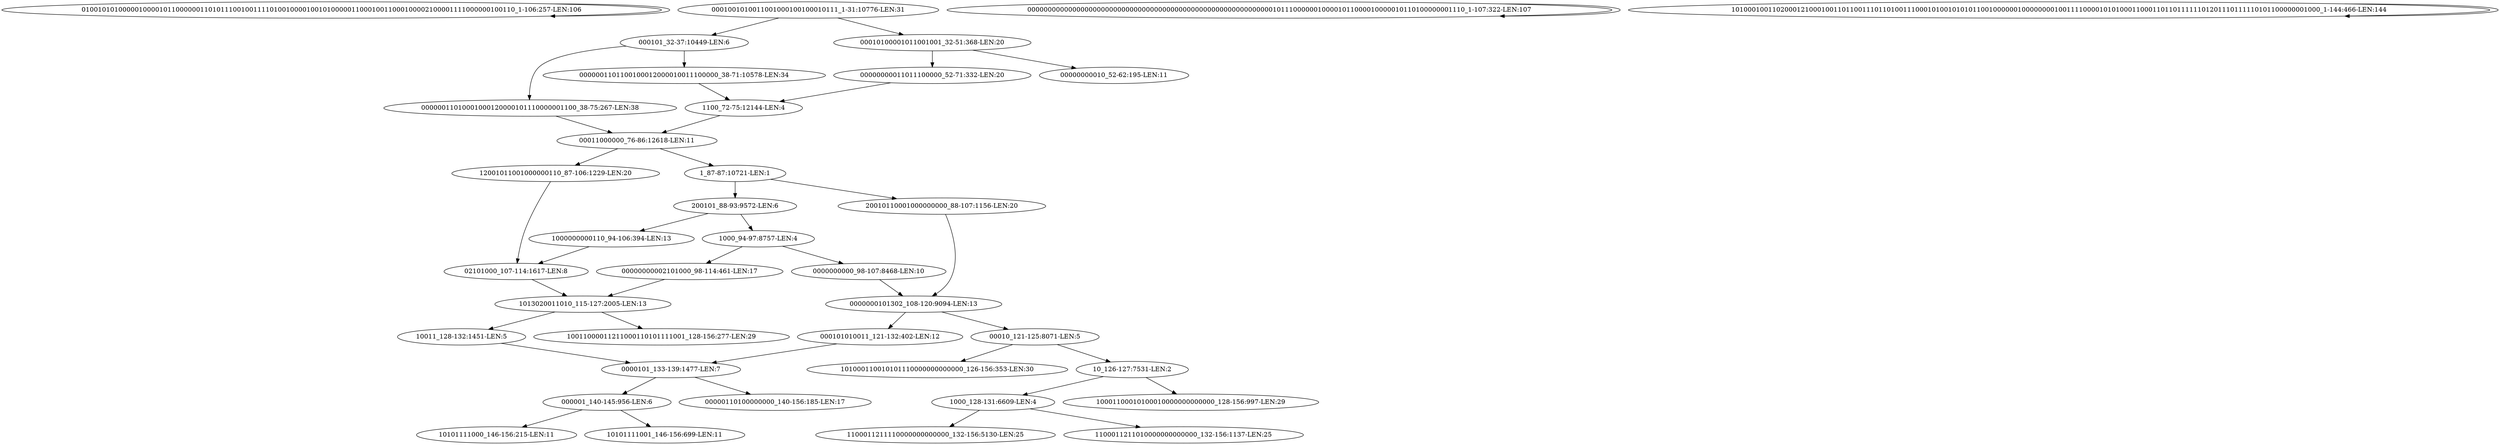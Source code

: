digraph G {
    "0100101010000010000101100000011010111001001111010010000100101000001100010011000100002100001111000000100110_1-106:257-LEN:106" -> "0100101010000010000101100000011010111001001111010010000100101000001100010011000100002100001111000000100110_1-106:257-LEN:106";
    "02101000_107-114:1617-LEN:8" -> "1013020011010_115-127:2005-LEN:13";
    "000001_140-145:956-LEN:6" -> "10101111000_146-156:215-LEN:11";
    "000001_140-145:956-LEN:6" -> "10101111001_146-156:699-LEN:11";
    "10011_128-132:1451-LEN:5" -> "0000101_133-139:1477-LEN:7";
    "000101_32-37:10449-LEN:6" -> "00000011010001000120000101110000001100_38-75:267-LEN:38";
    "000101_32-37:10449-LEN:6" -> "0000001101100100012000010011100000_38-71:10578-LEN:34";
    "1_87-87:10721-LEN:1" -> "200101_88-93:9572-LEN:6";
    "1_87-87:10721-LEN:1" -> "20010110001000000000_88-107:1156-LEN:20";
    "00010_121-125:8071-LEN:5" -> "101000110010101110000000000000_126-156:353-LEN:30";
    "00010_121-125:8071-LEN:5" -> "10_126-127:7531-LEN:2";
    "00000000011011100000_52-71:332-LEN:20" -> "1100_72-75:12144-LEN:4";
    "1000_94-97:8757-LEN:4" -> "00000000002101000_98-114:461-LEN:17";
    "1000_94-97:8757-LEN:4" -> "0000000000_98-107:8468-LEN:10";
    "20010110001000000000_88-107:1156-LEN:20" -> "0000000101302_108-120:9094-LEN:13";
    "10_126-127:7531-LEN:2" -> "1000_128-131:6609-LEN:4";
    "10_126-127:7531-LEN:2" -> "10001100010100010000000000000_128-156:997-LEN:29";
    "00000000000000000000000000000000000000000000000000000000000010111000000100001011000010000010110100000001110_1-107:322-LEN:107" -> "00000000000000000000000000000000000000000000000000000000000010111000000100001011000010000010110100000001110_1-107:322-LEN:107";
    "1000000000110_94-106:394-LEN:13" -> "02101000_107-114:1617-LEN:8";
    "200101_88-93:9572-LEN:6" -> "1000000000110_94-106:394-LEN:13";
    "200101_88-93:9572-LEN:6" -> "1000_94-97:8757-LEN:4";
    "1000_128-131:6609-LEN:4" -> "1100011211110000000000000_132-156:5130-LEN:25";
    "1000_128-131:6609-LEN:4" -> "1100011211010000000000000_132-156:1137-LEN:25";
    "101000100110200012100010011011001110110100111000101001010101100100000010000000010011110000101010001100011011011111101201110111110101100000001000_1-144:466-LEN:144" -> "101000100110200012100010011011001110110100111000101001010101100100000010000000010011110000101010001100011011011111101201110111110101100000001000_1-144:466-LEN:144";
    "1100_72-75:12144-LEN:4" -> "00011000000_76-86:12618-LEN:11";
    "000101010011_121-132:402-LEN:12" -> "0000101_133-139:1477-LEN:7";
    "1013020011010_115-127:2005-LEN:13" -> "10011000011211000110101111001_128-156:277-LEN:29";
    "1013020011010_115-127:2005-LEN:13" -> "10011_128-132:1451-LEN:5";
    "0000001101100100012000010011100000_38-71:10578-LEN:34" -> "1100_72-75:12144-LEN:4";
    "12001011001000000110_87-106:1229-LEN:20" -> "02101000_107-114:1617-LEN:8";
    "0000101_133-139:1477-LEN:7" -> "000001_140-145:956-LEN:6";
    "0000101_133-139:1477-LEN:7" -> "00000110100000000_140-156:185-LEN:17";
    "00000011010001000120000101110000001100_38-75:267-LEN:38" -> "00011000000_76-86:12618-LEN:11";
    "00000000002101000_98-114:461-LEN:17" -> "1013020011010_115-127:2005-LEN:13";
    "0000000000_98-107:8468-LEN:10" -> "0000000101302_108-120:9094-LEN:13";
    "0000000101302_108-120:9094-LEN:13" -> "000101010011_121-132:402-LEN:12";
    "0000000101302_108-120:9094-LEN:13" -> "00010_121-125:8071-LEN:5";
    "00010100001011001001_32-51:368-LEN:20" -> "00000000010_52-62:195-LEN:11";
    "00010100001011001001_32-51:368-LEN:20" -> "00000000011011100000_52-71:332-LEN:20";
    "00011000000_76-86:12618-LEN:11" -> "12001011001000000110_87-106:1229-LEN:20";
    "00011000000_76-86:12618-LEN:11" -> "1_87-87:10721-LEN:1";
    "0001001010011001000100100010111_1-31:10776-LEN:31" -> "000101_32-37:10449-LEN:6";
    "0001001010011001000100100010111_1-31:10776-LEN:31" -> "00010100001011001001_32-51:368-LEN:20";
}
